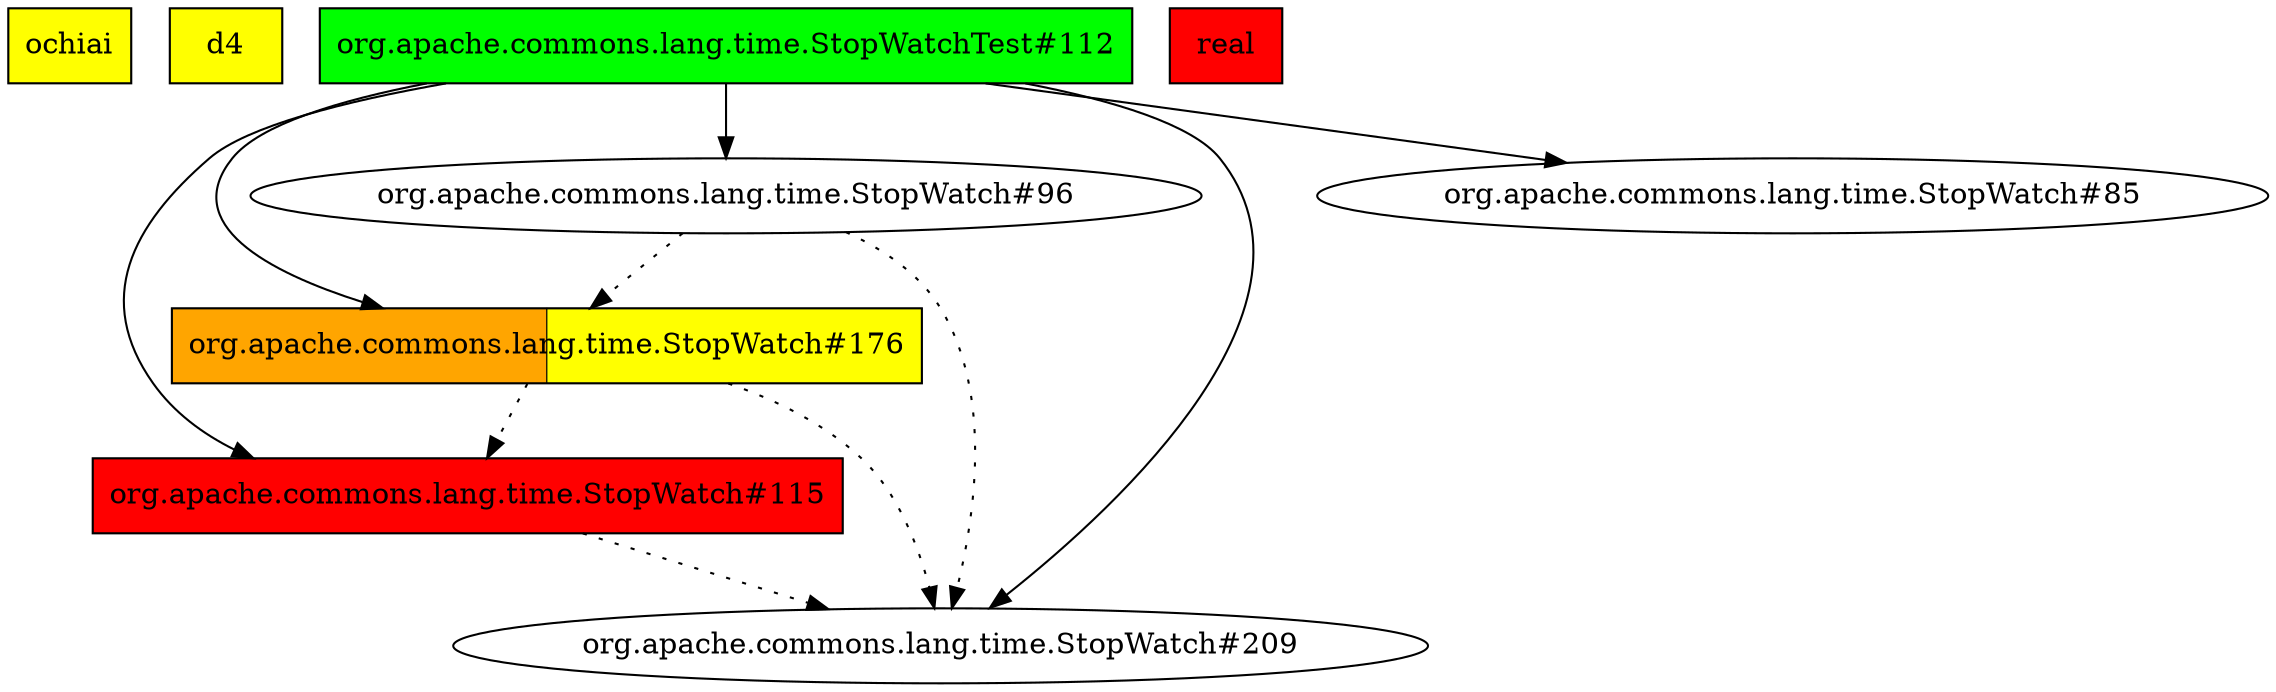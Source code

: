 digraph enhanced {
	"ochiai" [style=striped shape=box fillcolor="yellow"];
	"d4" [style=striped shape=box fillcolor="yellow"];
	"org.apache.commons.lang.time.StopWatchTest#112" [style=striped shape=box fillcolor="green"];
	"org.apache.commons.lang.time.StopWatch#176" [style=striped shape=box fillcolor="orange:yellow"];
	"org.apache.commons.lang.time.StopWatch#115" [style=striped shape=box fillcolor="red"];
	"real" [style=striped shape=box fillcolor="red"];
	"org.apache.commons.lang.time.StopWatchTest#112" -> "org.apache.commons.lang.time.StopWatch#209";
	"org.apache.commons.lang.time.StopWatch#96" -> "org.apache.commons.lang.time.StopWatch#209" [style=dotted];
	"org.apache.commons.lang.time.StopWatch#176" -> "org.apache.commons.lang.time.StopWatch#209" [style=dotted];
	"org.apache.commons.lang.time.StopWatch#115" -> "org.apache.commons.lang.time.StopWatch#209" [style=dotted];
	"org.apache.commons.lang.time.StopWatchTest#112" -> "org.apache.commons.lang.time.StopWatch#96";
	"org.apache.commons.lang.time.StopWatchTest#112" -> "org.apache.commons.lang.time.StopWatch#85";
	"org.apache.commons.lang.time.StopWatchTest#112" -> "org.apache.commons.lang.time.StopWatch#176";
	"org.apache.commons.lang.time.StopWatch#96" -> "org.apache.commons.lang.time.StopWatch#176" [style=dotted];
	"org.apache.commons.lang.time.StopWatchTest#112" -> "org.apache.commons.lang.time.StopWatch#115";
	"org.apache.commons.lang.time.StopWatch#176" -> "org.apache.commons.lang.time.StopWatch#115" [style=dotted];
}
